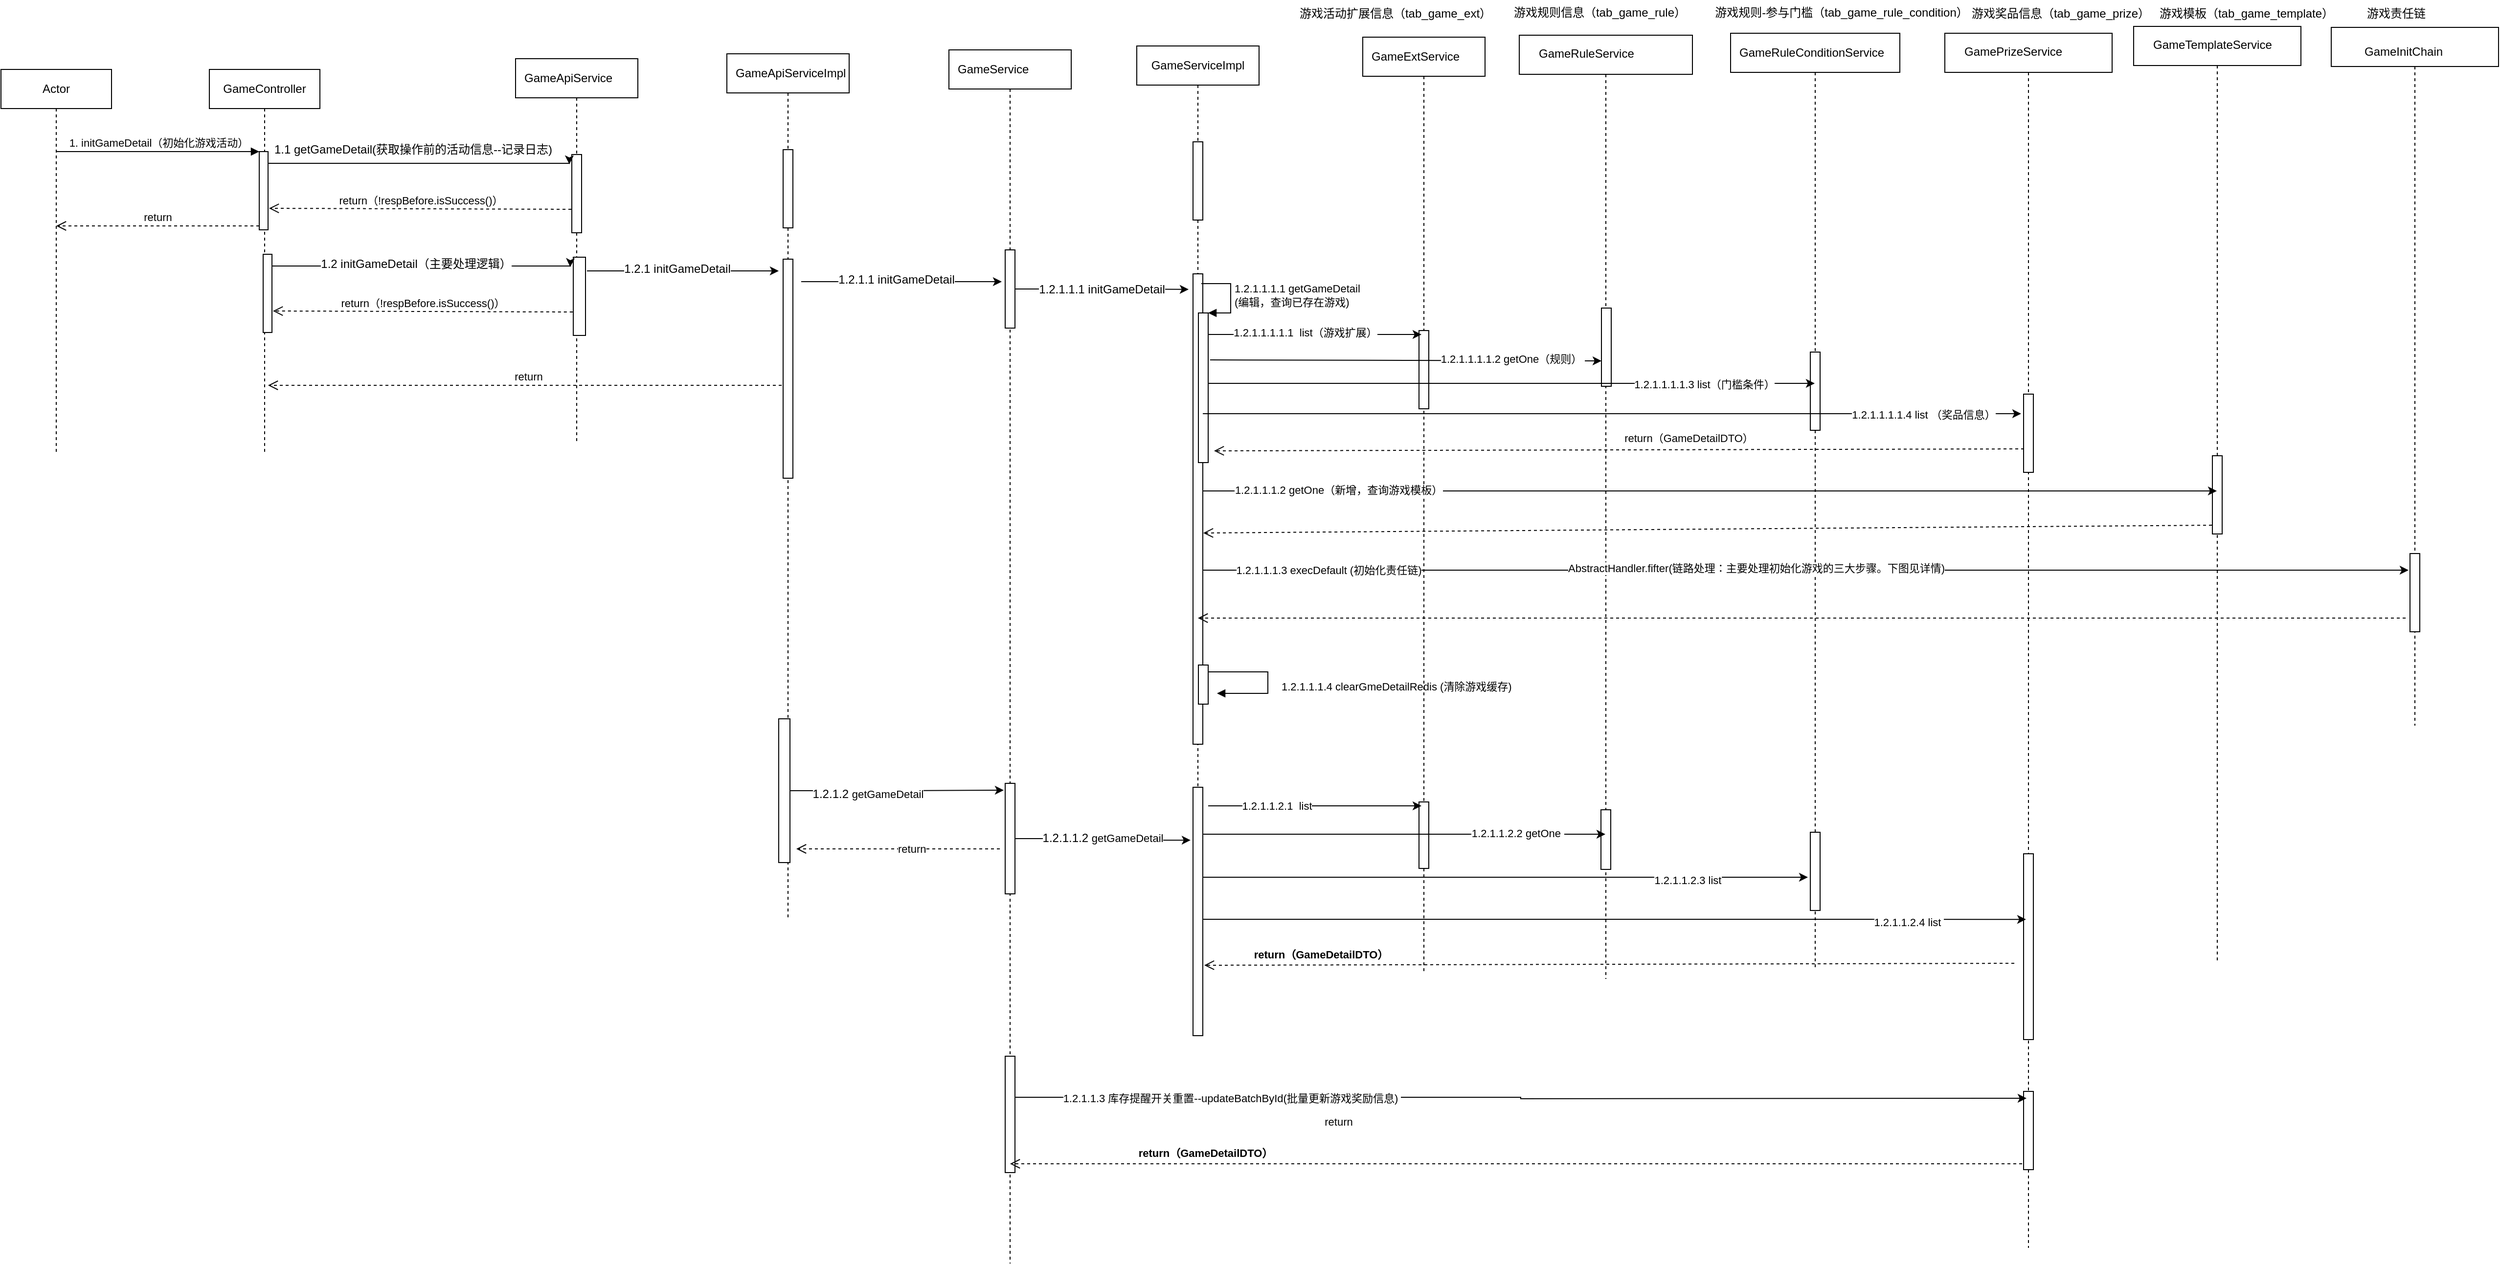 <mxfile version="20.0.4" type="github">
  <diagram id="1G8xQlf1kXc83v-TsdEQ" name="第 1 页">
    <mxGraphModel dx="2686" dy="1193" grid="0" gridSize="10" guides="1" tooltips="1" connect="1" arrows="1" fold="1" page="0" pageScale="1" pageWidth="827" pageHeight="1169" math="0" shadow="0">
      <root>
        <mxCell id="0" />
        <mxCell id="1" parent="0" />
        <mxCell id="di5l27wVPfo-70FuPS_U-1" value="Actor" style="shape=umlLifeline;perimeter=lifelinePerimeter;whiteSpace=wrap;html=1;container=1;collapsible=0;recursiveResize=0;outlineConnect=0;" vertex="1" parent="1">
          <mxGeometry x="-565" y="3" width="113" height="392" as="geometry" />
        </mxCell>
        <mxCell id="di5l27wVPfo-70FuPS_U-2" value="GameController" style="shape=umlLifeline;perimeter=lifelinePerimeter;whiteSpace=wrap;html=1;container=1;collapsible=0;recursiveResize=0;outlineConnect=0;" vertex="1" parent="1">
          <mxGeometry x="-352" y="3" width="113" height="392" as="geometry" />
        </mxCell>
        <mxCell id="di5l27wVPfo-70FuPS_U-3" value="" style="html=1;points=[];perimeter=orthogonalPerimeter;" vertex="1" parent="di5l27wVPfo-70FuPS_U-2">
          <mxGeometry x="51" y="84" width="9" height="80" as="geometry" />
        </mxCell>
        <mxCell id="di5l27wVPfo-70FuPS_U-172" value="return" style="html=1;verticalAlign=bottom;endArrow=open;dashed=1;endSize=8;rounded=0;" edge="1" parent="di5l27wVPfo-70FuPS_U-2" source="di5l27wVPfo-70FuPS_U-92">
          <mxGeometry relative="1" as="geometry">
            <mxPoint x="60" y="323" as="targetPoint" />
            <mxPoint x="268" y="323" as="sourcePoint" />
          </mxGeometry>
        </mxCell>
        <mxCell id="di5l27wVPfo-70FuPS_U-4" value="1. initGameDetail（初始化游戏活动）" style="html=1;verticalAlign=bottom;endArrow=block;entryX=0;entryY=0;rounded=0;" edge="1" target="di5l27wVPfo-70FuPS_U-3" parent="1" source="di5l27wVPfo-70FuPS_U-1">
          <mxGeometry relative="1" as="geometry">
            <mxPoint x="-548" y="82" as="sourcePoint" />
          </mxGeometry>
        </mxCell>
        <mxCell id="di5l27wVPfo-70FuPS_U-8" value="&lt;div style=&quot;text-align: start;&quot;&gt;&lt;font face=&quot;monospace&quot; color=&quot;#ba0000&quot;&gt;&lt;span style=&quot;font-size: 0px;&quot;&gt;GameApiService&lt;/span&gt;&lt;/font&gt;&lt;br&gt;&lt;/div&gt;" style="shape=umlLifeline;perimeter=lifelinePerimeter;whiteSpace=wrap;html=1;container=1;collapsible=0;recursiveResize=0;outlineConnect=0;" vertex="1" parent="1">
          <mxGeometry x="-39" y="-8" width="125" height="392" as="geometry" />
        </mxCell>
        <mxCell id="di5l27wVPfo-70FuPS_U-9" value="" style="html=1;points=[];perimeter=orthogonalPerimeter;" vertex="1" parent="di5l27wVPfo-70FuPS_U-8">
          <mxGeometry x="57.5" y="98" width="10" height="80" as="geometry" />
        </mxCell>
        <mxCell id="di5l27wVPfo-70FuPS_U-11" value="GameApiService" style="text;whiteSpace=wrap;html=1;" vertex="1" parent="di5l27wVPfo-70FuPS_U-8">
          <mxGeometry x="7" y="6" width="118" height="36" as="geometry" />
        </mxCell>
        <mxCell id="di5l27wVPfo-70FuPS_U-35" style="edgeStyle=orthogonalEdgeStyle;rounded=0;orthogonalLoop=1;jettySize=auto;html=1;" edge="1" parent="di5l27wVPfo-70FuPS_U-8">
          <mxGeometry relative="1" as="geometry">
            <Array as="points">
              <mxPoint x="73" y="217" />
            </Array>
            <mxPoint x="73" y="217" as="sourcePoint" />
            <mxPoint x="269" y="217" as="targetPoint" />
          </mxGeometry>
        </mxCell>
        <mxCell id="di5l27wVPfo-70FuPS_U-37" value="&lt;span style=&quot;font-size: 12px;&quot;&gt;1.2.1 initGameDetail&lt;/span&gt;" style="edgeLabel;html=1;align=center;verticalAlign=middle;resizable=0;points=[];" vertex="1" connectable="0" parent="di5l27wVPfo-70FuPS_U-35">
          <mxGeometry x="-0.059" y="2" relative="1" as="geometry">
            <mxPoint as="offset" />
          </mxGeometry>
        </mxCell>
        <mxCell id="di5l27wVPfo-70FuPS_U-12" style="edgeStyle=orthogonalEdgeStyle;rounded=0;orthogonalLoop=1;jettySize=auto;html=1;entryX=-0.25;entryY=0.125;entryDx=0;entryDy=0;entryPerimeter=0;" edge="1" parent="1" source="di5l27wVPfo-70FuPS_U-3" target="di5l27wVPfo-70FuPS_U-9">
          <mxGeometry relative="1" as="geometry">
            <Array as="points">
              <mxPoint x="-219" y="99" />
              <mxPoint x="-219" y="99" />
            </Array>
          </mxGeometry>
        </mxCell>
        <mxCell id="di5l27wVPfo-70FuPS_U-13" value="1.1 getGameDetail(获取操作前的活动信息--记录日志)" style="text;html=1;align=center;verticalAlign=middle;resizable=0;points=[];autosize=1;strokeColor=none;fillColor=none;" vertex="1" parent="1">
          <mxGeometry x="-295" y="72" width="302" height="26" as="geometry" />
        </mxCell>
        <mxCell id="di5l27wVPfo-70FuPS_U-15" value="return（!respBefore.isSuccess()）" style="html=1;verticalAlign=bottom;endArrow=open;dashed=1;endSize=8;exitX=-0.05;exitY=0.7;rounded=0;exitDx=0;exitDy=0;exitPerimeter=0;entryX=1.111;entryY=0.725;entryDx=0;entryDy=0;entryPerimeter=0;" edge="1" parent="1" source="di5l27wVPfo-70FuPS_U-9" target="di5l27wVPfo-70FuPS_U-3">
          <mxGeometry relative="1" as="geometry">
            <mxPoint x="-290" y="140" as="targetPoint" />
            <mxPoint x="-291" y="173" as="sourcePoint" />
          </mxGeometry>
        </mxCell>
        <mxCell id="di5l27wVPfo-70FuPS_U-16" value="" style="html=1;points=[];perimeter=orthogonalPerimeter;" vertex="1" parent="1">
          <mxGeometry x="-297" y="192" width="9" height="80" as="geometry" />
        </mxCell>
        <mxCell id="di5l27wVPfo-70FuPS_U-17" value="" style="html=1;points=[];perimeter=orthogonalPerimeter;" vertex="1" parent="1">
          <mxGeometry x="20" y="195" width="12.5" height="80" as="geometry" />
        </mxCell>
        <mxCell id="di5l27wVPfo-70FuPS_U-18" style="edgeStyle=orthogonalEdgeStyle;rounded=0;orthogonalLoop=1;jettySize=auto;html=1;entryX=-0.25;entryY=0.125;entryDx=0;entryDy=0;entryPerimeter=0;" edge="1" parent="1" source="di5l27wVPfo-70FuPS_U-16" target="di5l27wVPfo-70FuPS_U-17">
          <mxGeometry relative="1" as="geometry">
            <Array as="points">
              <mxPoint x="-215" y="204" />
              <mxPoint x="-215" y="204" />
            </Array>
          </mxGeometry>
        </mxCell>
        <mxCell id="di5l27wVPfo-70FuPS_U-38" value="&lt;span style=&quot;font-size: 12px;&quot;&gt;1.2 initGameDetail（主要处理逻辑）&lt;/span&gt;" style="edgeLabel;html=1;align=center;verticalAlign=middle;resizable=0;points=[];" vertex="1" connectable="0" parent="di5l27wVPfo-70FuPS_U-18">
          <mxGeometry x="0.461" y="1" relative="1" as="geometry">
            <mxPoint x="-77" y="-1" as="offset" />
          </mxGeometry>
        </mxCell>
        <mxCell id="di5l27wVPfo-70FuPS_U-20" value="return（!respBefore.isSuccess()）" style="html=1;verticalAlign=bottom;endArrow=open;dashed=1;endSize=8;exitX=-0.05;exitY=0.7;rounded=0;exitDx=0;exitDy=0;exitPerimeter=0;entryX=1.111;entryY=0.725;entryDx=0;entryDy=0;entryPerimeter=0;" edge="1" parent="1" source="di5l27wVPfo-70FuPS_U-17" target="di5l27wVPfo-70FuPS_U-16">
          <mxGeometry relative="1" as="geometry">
            <mxPoint x="-286" y="245" as="targetPoint" />
            <mxPoint x="-287" y="278" as="sourcePoint" />
          </mxGeometry>
        </mxCell>
        <mxCell id="di5l27wVPfo-70FuPS_U-21" value="&lt;div style=&quot;text-align: start;&quot;&gt;GameServiceImpl&lt;br&gt;&lt;/div&gt;" style="shape=umlLifeline;perimeter=lifelinePerimeter;whiteSpace=wrap;html=1;container=1;collapsible=0;recursiveResize=0;outlineConnect=0;" vertex="1" parent="1">
          <mxGeometry x="596" y="-21" width="125" height="1012" as="geometry" />
        </mxCell>
        <mxCell id="di5l27wVPfo-70FuPS_U-22" value="" style="html=1;points=[];perimeter=orthogonalPerimeter;" vertex="1" parent="di5l27wVPfo-70FuPS_U-21">
          <mxGeometry x="57.5" y="98" width="10" height="80" as="geometry" />
        </mxCell>
        <mxCell id="di5l27wVPfo-70FuPS_U-24" value="" style="html=1;points=[];perimeter=orthogonalPerimeter;" vertex="1" parent="di5l27wVPfo-70FuPS_U-21">
          <mxGeometry x="57.5" y="233" width="10" height="481" as="geometry" />
        </mxCell>
        <mxCell id="di5l27wVPfo-70FuPS_U-39" value="" style="html=1;points=[];perimeter=orthogonalPerimeter;" vertex="1" parent="di5l27wVPfo-70FuPS_U-21">
          <mxGeometry x="63" y="273" width="10" height="153" as="geometry" />
        </mxCell>
        <mxCell id="di5l27wVPfo-70FuPS_U-40" value="1.2.1.1.1.1 getGameDetail&lt;br&gt;(编辑，查询已存在游戏)&amp;nbsp;" style="edgeStyle=orthogonalEdgeStyle;html=1;align=left;spacingLeft=2;endArrow=block;rounded=0;entryX=1;entryY=0;" edge="1" target="di5l27wVPfo-70FuPS_U-39" parent="di5l27wVPfo-70FuPS_U-21">
          <mxGeometry relative="1" as="geometry">
            <mxPoint x="66" y="243" as="sourcePoint" />
            <Array as="points">
              <mxPoint x="96" y="243" />
            </Array>
          </mxGeometry>
        </mxCell>
        <mxCell id="di5l27wVPfo-70FuPS_U-67" value="return（GameDetailDTO）" style="html=1;verticalAlign=bottom;endArrow=open;dashed=1;endSize=8;rounded=0;exitX=0.05;exitY=0.7;exitDx=0;exitDy=0;exitPerimeter=0;" edge="1" parent="di5l27wVPfo-70FuPS_U-21" source="di5l27wVPfo-70FuPS_U-59">
          <mxGeometry x="-0.172" y="-3" relative="1" as="geometry">
            <mxPoint x="905" y="410" as="sourcePoint" />
            <mxPoint x="79" y="414" as="targetPoint" />
            <mxPoint as="offset" />
          </mxGeometry>
        </mxCell>
        <mxCell id="di5l27wVPfo-70FuPS_U-90" value="1.2.1.1.1.4 clearGmeDetailRedis (清除游戏缓存)" style="edgeStyle=orthogonalEdgeStyle;html=1;align=left;spacingLeft=2;endArrow=block;rounded=0;startArrow=none;" edge="1" parent="di5l27wVPfo-70FuPS_U-21" source="di5l27wVPfo-70FuPS_U-89">
          <mxGeometry x="0.126" y="10" relative="1" as="geometry">
            <mxPoint x="68" y="640" as="sourcePoint" />
            <Array as="points">
              <mxPoint x="134" y="640" />
              <mxPoint x="134" y="662" />
            </Array>
            <mxPoint x="82" y="662" as="targetPoint" />
            <mxPoint as="offset" />
          </mxGeometry>
        </mxCell>
        <mxCell id="di5l27wVPfo-70FuPS_U-89" value="" style="html=1;points=[];perimeter=orthogonalPerimeter;" vertex="1" parent="di5l27wVPfo-70FuPS_U-21">
          <mxGeometry x="63" y="633" width="10" height="40" as="geometry" />
        </mxCell>
        <mxCell id="di5l27wVPfo-70FuPS_U-121" value="" style="html=1;points=[];perimeter=orthogonalPerimeter;" vertex="1" parent="di5l27wVPfo-70FuPS_U-21">
          <mxGeometry x="57.5" y="758" width="10" height="254" as="geometry" />
        </mxCell>
        <mxCell id="di5l27wVPfo-70FuPS_U-26" value="&lt;div style=&quot;text-align: start;&quot;&gt;&lt;font face=&quot;monospace&quot; color=&quot;#ba0000&quot;&gt;&lt;span style=&quot;font-size: 0px;&quot;&gt;GameApiService&lt;/span&gt;&lt;/font&gt;&lt;br&gt;&lt;/div&gt;" style="shape=umlLifeline;perimeter=lifelinePerimeter;whiteSpace=wrap;html=1;container=1;collapsible=0;recursiveResize=0;outlineConnect=0;" vertex="1" parent="1">
          <mxGeometry x="987" y="-32" width="177" height="965" as="geometry" />
        </mxCell>
        <mxCell id="di5l27wVPfo-70FuPS_U-27" value="" style="html=1;points=[];perimeter=orthogonalPerimeter;" vertex="1" parent="di5l27wVPfo-70FuPS_U-26">
          <mxGeometry x="84" y="279" width="10" height="80" as="geometry" />
        </mxCell>
        <mxCell id="di5l27wVPfo-70FuPS_U-28" value="GameRuleService" style="text;whiteSpace=wrap;html=1;" vertex="1" parent="di5l27wVPfo-70FuPS_U-26">
          <mxGeometry x="18" y="5" width="118" height="36" as="geometry" />
        </mxCell>
        <mxCell id="di5l27wVPfo-70FuPS_U-145" value="" style="html=1;points=[];perimeter=orthogonalPerimeter;" vertex="1" parent="di5l27wVPfo-70FuPS_U-26">
          <mxGeometry x="83.5" y="792" width="10" height="61" as="geometry" />
        </mxCell>
        <mxCell id="di5l27wVPfo-70FuPS_U-155" value="return（GameDetailDTO）" style="html=1;verticalAlign=bottom;endArrow=open;dashed=1;endSize=8;rounded=0;exitX=0.05;exitY=0.7;exitDx=0;exitDy=0;exitPerimeter=0;fontStyle=1" edge="1" parent="di5l27wVPfo-70FuPS_U-26">
          <mxGeometry x="0.713" y="-2" relative="1" as="geometry">
            <mxPoint x="506" y="949" as="sourcePoint" />
            <mxPoint x="-322" y="951" as="targetPoint" />
            <mxPoint as="offset" />
          </mxGeometry>
        </mxCell>
        <mxCell id="di5l27wVPfo-70FuPS_U-30" value="&lt;div style=&quot;text-align: start;&quot;&gt;&lt;font face=&quot;monospace&quot; color=&quot;#ba0000&quot;&gt;&lt;span style=&quot;font-size: 0px;&quot;&gt;GameApiService&lt;/span&gt;&lt;/font&gt;&lt;br&gt;&lt;/div&gt;" style="shape=umlLifeline;perimeter=lifelinePerimeter;whiteSpace=wrap;html=1;container=1;collapsible=0;recursiveResize=0;outlineConnect=0;" vertex="1" parent="1">
          <mxGeometry x="1203" y="-34" width="173" height="958" as="geometry" />
        </mxCell>
        <mxCell id="di5l27wVPfo-70FuPS_U-32" value="GameRuleConditionService" style="text;whiteSpace=wrap;html=1;" vertex="1" parent="di5l27wVPfo-70FuPS_U-30">
          <mxGeometry x="7" y="6" width="118" height="36" as="geometry" />
        </mxCell>
        <mxCell id="di5l27wVPfo-70FuPS_U-33" value="" style="html=1;points=[];perimeter=orthogonalPerimeter;" vertex="1" parent="di5l27wVPfo-70FuPS_U-30">
          <mxGeometry x="81.5" y="326" width="10" height="80" as="geometry" />
        </mxCell>
        <mxCell id="di5l27wVPfo-70FuPS_U-148" value="" style="html=1;points=[];perimeter=orthogonalPerimeter;" vertex="1" parent="di5l27wVPfo-70FuPS_U-30">
          <mxGeometry x="81.5" y="817" width="10" height="80" as="geometry" />
        </mxCell>
        <mxCell id="di5l27wVPfo-70FuPS_U-43" value="&lt;div style=&quot;text-align: start;&quot;&gt;&lt;span style=&quot;color: rgba(0, 0, 0, 0); font-family: monospace; font-size: 0px;&quot;&gt;%3CmxGraphModel%3E%3Croot%3E%3CmxCell%20id%3D%220%22%2F%3E%3CmxCell%20id%3D%221%22%20parent%3D%220%22%2F%3E%3CmxCell%20id%3D%222%22%20value%3D%22%22%20style%3D%22html%3D1%3Bpoints%3D%5B%5D%3Bperimeter%3DorthogonalPerimeter%3B%22%20vertex%3D%221%22%20parent%3D%221%22%3E%3CmxGeometry%20x%3D%22884.5%22%20y%3D%22270%22%20width%3D%2210%22%20height%3D%2280%22%20as%3D%22geometry%22%2F%3E%3C%2FmxCell%3E%3C%2Froot%3E%3C%2FmxGraphModel%3E&lt;/span&gt;&lt;br&gt;&lt;/div&gt;&lt;span style=&quot;color: rgba(0, 0, 0, 0); font-family: monospace; font-size: 0px; text-align: start;&quot;&gt;%3CmxGraphModel%3E%3Croot%3E%3CmxCell%20id%3D%220%22%2F%3E%3CmxCell%20id%3D%221%22%20parent%3D%220%22%2F%3E%3CmxCell%20id%3D%222%22%20value%3D%22%22%20style%3D%22html%3D1%3Bpoints%3D%5B%5D%3Bperimeter%3DorthogonalPerimeter%3B%22%20vertex%3D%221%22%20parent%3D%221%22%3E%3CmxGeometry%20x%3D%22884.5%22%20y%3D%22270%22%20width%3D%2210%22%20height%3D%2280%22%20as%3D%22geometry%22%2F%3E%3C%2FmxCell%3E%3C%2Froot%3E%3C%2FmxGraphModel%3E&lt;/span&gt;" style="shape=umlLifeline;perimeter=lifelinePerimeter;whiteSpace=wrap;html=1;container=1;collapsible=0;recursiveResize=0;outlineConnect=0;" vertex="1" parent="1">
          <mxGeometry x="827" y="-30" width="125" height="957" as="geometry" />
        </mxCell>
        <mxCell id="di5l27wVPfo-70FuPS_U-45" value="GameExtService" style="text;whiteSpace=wrap;html=1;" vertex="1" parent="di5l27wVPfo-70FuPS_U-43">
          <mxGeometry x="7" y="6" width="118" height="36" as="geometry" />
        </mxCell>
        <mxCell id="di5l27wVPfo-70FuPS_U-29" value="" style="html=1;points=[];perimeter=orthogonalPerimeter;" vertex="1" parent="di5l27wVPfo-70FuPS_U-43">
          <mxGeometry x="57.5" y="300" width="10" height="80" as="geometry" />
        </mxCell>
        <mxCell id="di5l27wVPfo-70FuPS_U-142" value="" style="html=1;points=[];perimeter=orthogonalPerimeter;" vertex="1" parent="di5l27wVPfo-70FuPS_U-43">
          <mxGeometry x="57.5" y="782" width="10" height="68" as="geometry" />
        </mxCell>
        <mxCell id="di5l27wVPfo-70FuPS_U-143" style="edgeStyle=orthogonalEdgeStyle;rounded=0;orthogonalLoop=1;jettySize=auto;html=1;entryX=0.25;entryY=0.463;entryDx=0;entryDy=0;entryPerimeter=0;" edge="1" parent="di5l27wVPfo-70FuPS_U-43">
          <mxGeometry relative="1" as="geometry">
            <mxPoint x="-158" y="786" as="sourcePoint" />
            <mxPoint x="60" y="786.04" as="targetPoint" />
            <Array as="points">
              <mxPoint x="-105" y="786" />
              <mxPoint x="-105" y="786" />
            </Array>
          </mxGeometry>
        </mxCell>
        <mxCell id="di5l27wVPfo-70FuPS_U-144" value="1.2.1.1.2.1&amp;nbsp; list" style="edgeLabel;html=1;align=center;verticalAlign=middle;resizable=0;points=[];" vertex="1" connectable="0" parent="di5l27wVPfo-70FuPS_U-143">
          <mxGeometry x="-0.357" relative="1" as="geometry">
            <mxPoint as="offset" />
          </mxGeometry>
        </mxCell>
        <mxCell id="di5l27wVPfo-70FuPS_U-47" style="edgeStyle=orthogonalEdgeStyle;rounded=0;orthogonalLoop=1;jettySize=auto;html=1;entryX=0.25;entryY=0.463;entryDx=0;entryDy=0;entryPerimeter=0;" edge="1" parent="1" source="di5l27wVPfo-70FuPS_U-39">
          <mxGeometry relative="1" as="geometry">
            <mxPoint x="887" y="274.04" as="targetPoint" />
            <Array as="points">
              <mxPoint x="722" y="274" />
              <mxPoint x="722" y="274" />
            </Array>
          </mxGeometry>
        </mxCell>
        <mxCell id="di5l27wVPfo-70FuPS_U-49" value="1.2.1.1.1.1.1&amp;nbsp; list（游戏扩展）" style="edgeLabel;html=1;align=center;verticalAlign=middle;resizable=0;points=[];" vertex="1" connectable="0" parent="di5l27wVPfo-70FuPS_U-47">
          <mxGeometry x="-0.357" relative="1" as="geometry">
            <mxPoint x="29" y="-2" as="offset" />
          </mxGeometry>
        </mxCell>
        <mxCell id="di5l27wVPfo-70FuPS_U-50" value="游戏活动扩展信息（tab_game_ext）" style="text;html=1;align=center;verticalAlign=middle;resizable=0;points=[];autosize=1;strokeColor=none;fillColor=none;" vertex="1" parent="1">
          <mxGeometry x="753" y="-67" width="214" height="26" as="geometry" />
        </mxCell>
        <mxCell id="di5l27wVPfo-70FuPS_U-52" style="edgeStyle=orthogonalEdgeStyle;rounded=0;orthogonalLoop=1;jettySize=auto;html=1;entryX=0;entryY=0.675;entryDx=0;entryDy=0;entryPerimeter=0;" edge="1" parent="1" target="di5l27wVPfo-70FuPS_U-27">
          <mxGeometry relative="1" as="geometry">
            <mxPoint x="671" y="300" as="sourcePoint" />
            <mxPoint x="1008" y="294" as="targetPoint" />
            <Array as="points" />
          </mxGeometry>
        </mxCell>
        <mxCell id="di5l27wVPfo-70FuPS_U-53" value="1.2.1.1.1.1.2 getOne（规则）&amp;nbsp;" style="edgeLabel;html=1;align=center;verticalAlign=middle;resizable=0;points=[];" vertex="1" connectable="0" parent="di5l27wVPfo-70FuPS_U-52">
          <mxGeometry x="0.395" y="-1" relative="1" as="geometry">
            <mxPoint x="30" y="-3" as="offset" />
          </mxGeometry>
        </mxCell>
        <mxCell id="di5l27wVPfo-70FuPS_U-51" value="游戏规则信息（tab_game_rule）" style="text;html=1;align=center;verticalAlign=middle;resizable=0;points=[];autosize=1;strokeColor=none;fillColor=none;" vertex="1" parent="1">
          <mxGeometry x="972" y="-68" width="194" height="26" as="geometry" />
        </mxCell>
        <mxCell id="di5l27wVPfo-70FuPS_U-55" style="edgeStyle=orthogonalEdgeStyle;rounded=0;orthogonalLoop=1;jettySize=auto;html=1;" edge="1" parent="1" source="di5l27wVPfo-70FuPS_U-39" target="di5l27wVPfo-70FuPS_U-30">
          <mxGeometry relative="1" as="geometry">
            <mxPoint x="1266" y="330" as="targetPoint" />
            <Array as="points">
              <mxPoint x="871" y="324" />
              <mxPoint x="871" y="324" />
            </Array>
          </mxGeometry>
        </mxCell>
        <mxCell id="di5l27wVPfo-70FuPS_U-56" value="1.2.1.1.1.1.3 list（门槛条件）" style="edgeLabel;html=1;align=center;verticalAlign=middle;resizable=0;points=[];" vertex="1" connectable="0" parent="di5l27wVPfo-70FuPS_U-55">
          <mxGeometry x="0.636" y="-1" relative="1" as="geometry">
            <mxPoint as="offset" />
          </mxGeometry>
        </mxCell>
        <mxCell id="di5l27wVPfo-70FuPS_U-57" value="游戏规则-参与门槛（tab_game_rule_condition）" style="text;html=1;align=center;verticalAlign=middle;resizable=0;points=[];autosize=1;strokeColor=none;fillColor=none;" vertex="1" parent="1">
          <mxGeometry x="1177" y="-68" width="277" height="26" as="geometry" />
        </mxCell>
        <mxCell id="di5l27wVPfo-70FuPS_U-58" value="&lt;div style=&quot;text-align: start;&quot;&gt;&lt;font face=&quot;monospace&quot; color=&quot;#ba0000&quot;&gt;&lt;span style=&quot;font-size: 0px;&quot;&gt;GameApiService&lt;/span&gt;&lt;/font&gt;&lt;br&gt;&lt;/div&gt;" style="shape=umlLifeline;perimeter=lifelinePerimeter;whiteSpace=wrap;html=1;container=1;collapsible=0;recursiveResize=0;outlineConnect=0;" vertex="1" parent="1">
          <mxGeometry x="1422" y="-34" width="171" height="1242" as="geometry" />
        </mxCell>
        <mxCell id="di5l27wVPfo-70FuPS_U-59" value="" style="html=1;points=[];perimeter=orthogonalPerimeter;" vertex="1" parent="di5l27wVPfo-70FuPS_U-58">
          <mxGeometry x="80.5" y="369" width="10" height="80" as="geometry" />
        </mxCell>
        <mxCell id="di5l27wVPfo-70FuPS_U-60" value="GamePrizeService" style="text;whiteSpace=wrap;html=1;" vertex="1" parent="di5l27wVPfo-70FuPS_U-58">
          <mxGeometry x="18" y="5" width="118" height="36" as="geometry" />
        </mxCell>
        <mxCell id="di5l27wVPfo-70FuPS_U-151" value="" style="html=1;points=[];perimeter=orthogonalPerimeter;" vertex="1" parent="di5l27wVPfo-70FuPS_U-58">
          <mxGeometry x="80.5" y="839" width="10" height="190" as="geometry" />
        </mxCell>
        <mxCell id="di5l27wVPfo-70FuPS_U-159" value="" style="html=1;points=[];perimeter=orthogonalPerimeter;" vertex="1" parent="di5l27wVPfo-70FuPS_U-58">
          <mxGeometry x="80.5" y="1082" width="10" height="80" as="geometry" />
        </mxCell>
        <mxCell id="di5l27wVPfo-70FuPS_U-166" style="edgeStyle=orthogonalEdgeStyle;rounded=0;orthogonalLoop=1;jettySize=auto;html=1;entryX=0.25;entryY=0.063;entryDx=0;entryDy=0;entryPerimeter=0;exitX=0.95;exitY=0.353;exitDx=0;exitDy=0;exitPerimeter=0;" edge="1" parent="di5l27wVPfo-70FuPS_U-58" source="di5l27wVPfo-70FuPS_U-165">
          <mxGeometry relative="1" as="geometry">
            <mxPoint x="-1557" y="1089" as="sourcePoint" />
            <mxPoint x="83.5" y="1089" as="targetPoint" />
          </mxGeometry>
        </mxCell>
        <mxCell id="di5l27wVPfo-70FuPS_U-169" value="1.2.1.1.3 库存提醒开关重置--updateBatchById(批量更新游戏奖励信息)&amp;nbsp;" style="edgeLabel;html=1;align=center;verticalAlign=middle;resizable=0;points=[];" vertex="1" connectable="0" parent="di5l27wVPfo-70FuPS_U-166">
          <mxGeometry x="-0.825" y="4" relative="1" as="geometry">
            <mxPoint x="131" y="5" as="offset" />
          </mxGeometry>
        </mxCell>
        <mxCell id="di5l27wVPfo-70FuPS_U-63" style="edgeStyle=orthogonalEdgeStyle;rounded=0;orthogonalLoop=1;jettySize=auto;html=1;entryX=-0.25;entryY=0.25;entryDx=0;entryDy=0;entryPerimeter=0;" edge="1" parent="1" source="di5l27wVPfo-70FuPS_U-24" target="di5l27wVPfo-70FuPS_U-59">
          <mxGeometry relative="1" as="geometry">
            <mxPoint x="1485" y="348" as="targetPoint" />
            <Array as="points">
              <mxPoint x="868" y="355" />
              <mxPoint x="868" y="355" />
            </Array>
          </mxGeometry>
        </mxCell>
        <mxCell id="di5l27wVPfo-70FuPS_U-64" value="1.2.1.1.1.1.4 list （奖品信息）" style="edgeLabel;html=1;align=center;verticalAlign=middle;resizable=0;points=[];" vertex="1" connectable="0" parent="di5l27wVPfo-70FuPS_U-63">
          <mxGeometry x="0.76" y="-1" relative="1" as="geometry">
            <mxPoint as="offset" />
          </mxGeometry>
        </mxCell>
        <mxCell id="di5l27wVPfo-70FuPS_U-65" value="游戏奖品信息（tab_game_prize）" style="text;html=1;align=center;verticalAlign=middle;resizable=0;points=[];autosize=1;strokeColor=none;fillColor=none;" vertex="1" parent="1">
          <mxGeometry x="1440" y="-67" width="200" height="26" as="geometry" />
        </mxCell>
        <mxCell id="di5l27wVPfo-70FuPS_U-70" value="&lt;div style=&quot;text-align: start;&quot;&gt;&lt;font face=&quot;monospace&quot; color=&quot;#ba0000&quot;&gt;&lt;span style=&quot;font-size: 0px;&quot;&gt;GameApiService&lt;/span&gt;&lt;/font&gt;&lt;br&gt;&lt;/div&gt;" style="shape=umlLifeline;perimeter=lifelinePerimeter;whiteSpace=wrap;html=1;container=1;collapsible=0;recursiveResize=0;outlineConnect=0;" vertex="1" parent="1">
          <mxGeometry x="1615" y="-41" width="171" height="956" as="geometry" />
        </mxCell>
        <mxCell id="di5l27wVPfo-70FuPS_U-71" value="" style="html=1;points=[];perimeter=orthogonalPerimeter;" vertex="1" parent="di5l27wVPfo-70FuPS_U-70">
          <mxGeometry x="80.5" y="439" width="10" height="80" as="geometry" />
        </mxCell>
        <mxCell id="di5l27wVPfo-70FuPS_U-72" value="GameTemplateService" style="text;whiteSpace=wrap;html=1;" vertex="1" parent="di5l27wVPfo-70FuPS_U-70">
          <mxGeometry x="18" y="5" width="118" height="36" as="geometry" />
        </mxCell>
        <mxCell id="di5l27wVPfo-70FuPS_U-74" style="edgeStyle=orthogonalEdgeStyle;rounded=0;orthogonalLoop=1;jettySize=auto;html=1;" edge="1" parent="1" source="di5l27wVPfo-70FuPS_U-24" target="di5l27wVPfo-70FuPS_U-70">
          <mxGeometry relative="1" as="geometry">
            <mxPoint x="1609" y="412" as="targetPoint" />
            <Array as="points">
              <mxPoint x="1098" y="434" />
              <mxPoint x="1098" y="434" />
            </Array>
          </mxGeometry>
        </mxCell>
        <mxCell id="di5l27wVPfo-70FuPS_U-75" value="&lt;span style=&quot;text-align: left;&quot;&gt;1.2.1.1.1.2&lt;/span&gt;&amp;nbsp;getOne（新增，查询游戏模板）" style="edgeLabel;html=1;align=center;verticalAlign=middle;resizable=0;points=[];" vertex="1" connectable="0" parent="di5l27wVPfo-70FuPS_U-74">
          <mxGeometry x="-0.875" y="-2" relative="1" as="geometry">
            <mxPoint x="73" y="-3" as="offset" />
          </mxGeometry>
        </mxCell>
        <mxCell id="di5l27wVPfo-70FuPS_U-76" value="游戏模板（tab_game_template）" style="text;html=1;align=center;verticalAlign=middle;resizable=0;points=[];autosize=1;strokeColor=none;fillColor=none;" vertex="1" parent="1">
          <mxGeometry x="1632" y="-67" width="196" height="26" as="geometry" />
        </mxCell>
        <mxCell id="di5l27wVPfo-70FuPS_U-77" value="&lt;div style=&quot;text-align: start;&quot;&gt;&lt;font face=&quot;monospace&quot; color=&quot;#ba0000&quot;&gt;&lt;span style=&quot;font-size: 0px;&quot;&gt;GameApiService&lt;/span&gt;&lt;/font&gt;&lt;br&gt;&lt;/div&gt;" style="shape=umlLifeline;perimeter=lifelinePerimeter;whiteSpace=wrap;html=1;container=1;collapsible=0;recursiveResize=0;outlineConnect=0;" vertex="1" parent="1">
          <mxGeometry x="1817" y="-40" width="171" height="714" as="geometry" />
        </mxCell>
        <mxCell id="di5l27wVPfo-70FuPS_U-78" value="" style="html=1;points=[];perimeter=orthogonalPerimeter;" vertex="1" parent="di5l27wVPfo-70FuPS_U-77">
          <mxGeometry x="80.5" y="538" width="10" height="80" as="geometry" />
        </mxCell>
        <mxCell id="di5l27wVPfo-70FuPS_U-79" value="&lt;font face=&quot;monospace&quot; color=&quot;#ba0000&quot;&gt;&lt;span style=&quot;font-size: 0px;&quot;&gt;GameInitChain&lt;/span&gt;&lt;/font&gt;" style="text;whiteSpace=wrap;html=1;" vertex="1" parent="di5l27wVPfo-70FuPS_U-77">
          <mxGeometry x="18" y="5" width="118" height="36" as="geometry" />
        </mxCell>
        <mxCell id="di5l27wVPfo-70FuPS_U-83" value="GameInitChain" style="text;whiteSpace=wrap;html=1;" vertex="1" parent="di5l27wVPfo-70FuPS_U-77">
          <mxGeometry x="31.5" y="11" width="108" height="36" as="geometry" />
        </mxCell>
        <mxCell id="di5l27wVPfo-70FuPS_U-87" value="" style="html=1;verticalAlign=bottom;endArrow=open;dashed=1;endSize=8;rounded=0;" edge="1" parent="di5l27wVPfo-70FuPS_U-77" target="di5l27wVPfo-70FuPS_U-21">
          <mxGeometry relative="1" as="geometry">
            <mxPoint x="76" y="604" as="sourcePoint" />
            <mxPoint x="-940" y="622" as="targetPoint" />
          </mxGeometry>
        </mxCell>
        <mxCell id="di5l27wVPfo-70FuPS_U-84" value="游戏责任链" style="text;html=1;align=center;verticalAlign=middle;resizable=0;points=[];autosize=1;strokeColor=none;fillColor=none;" vertex="1" parent="1">
          <mxGeometry x="1844" y="-67" width="78" height="26" as="geometry" />
        </mxCell>
        <mxCell id="di5l27wVPfo-70FuPS_U-85" style="edgeStyle=orthogonalEdgeStyle;rounded=0;orthogonalLoop=1;jettySize=auto;html=1;entryX=-0.15;entryY=0.213;entryDx=0;entryDy=0;entryPerimeter=0;" edge="1" parent="1" source="di5l27wVPfo-70FuPS_U-24" target="di5l27wVPfo-70FuPS_U-78">
          <mxGeometry relative="1" as="geometry">
            <Array as="points">
              <mxPoint x="1104" y="515" />
              <mxPoint x="1104" y="515" />
            </Array>
          </mxGeometry>
        </mxCell>
        <mxCell id="di5l27wVPfo-70FuPS_U-86" value="&lt;span style=&quot;text-align: left;&quot;&gt;1.2.1.1.1.3&amp;nbsp;&lt;/span&gt;execDefault (初始化责任链)" style="edgeLabel;html=1;align=center;verticalAlign=middle;resizable=0;points=[];" vertex="1" connectable="0" parent="di5l27wVPfo-70FuPS_U-85">
          <mxGeometry x="-0.946" y="-1" relative="1" as="geometry">
            <mxPoint x="95" y="-1" as="offset" />
          </mxGeometry>
        </mxCell>
        <mxCell id="di5l27wVPfo-70FuPS_U-88" value="&lt;span style=&quot;font-size: 11px;&quot;&gt;AbstractHandler.fifter(链路处理：主要处理初始化游戏的三大步骤。下图见详情)&lt;/span&gt;" style="edgeLabel;html=1;align=center;verticalAlign=middle;resizable=0;points=[];" vertex="1" connectable="0" parent="di5l27wVPfo-70FuPS_U-85">
          <mxGeometry x="-0.326" y="-2" relative="1" as="geometry">
            <mxPoint x="150" y="-4" as="offset" />
          </mxGeometry>
        </mxCell>
        <mxCell id="di5l27wVPfo-70FuPS_U-92" value="&lt;div style=&quot;text-align: start;&quot;&gt;&lt;font face=&quot;monospace&quot; color=&quot;#ba0000&quot;&gt;&lt;span style=&quot;font-size: 0px;&quot;&gt;GameApiService&lt;/span&gt;&lt;/font&gt;&lt;br&gt;&lt;/div&gt;" style="shape=umlLifeline;perimeter=lifelinePerimeter;whiteSpace=wrap;html=1;container=1;collapsible=0;recursiveResize=0;outlineConnect=0;" vertex="1" parent="1">
          <mxGeometry x="177" y="-13" width="125" height="886" as="geometry" />
        </mxCell>
        <mxCell id="di5l27wVPfo-70FuPS_U-93" value="" style="html=1;points=[];perimeter=orthogonalPerimeter;" vertex="1" parent="di5l27wVPfo-70FuPS_U-92">
          <mxGeometry x="57.5" y="98" width="10" height="80" as="geometry" />
        </mxCell>
        <mxCell id="di5l27wVPfo-70FuPS_U-94" value="GameApiServiceImpl" style="text;whiteSpace=wrap;html=1;" vertex="1" parent="di5l27wVPfo-70FuPS_U-92">
          <mxGeometry x="7" y="6" width="118" height="36" as="geometry" />
        </mxCell>
        <mxCell id="di5l27wVPfo-70FuPS_U-95" value="" style="html=1;points=[];perimeter=orthogonalPerimeter;" vertex="1" parent="di5l27wVPfo-70FuPS_U-92">
          <mxGeometry x="57.5" y="210" width="10" height="224" as="geometry" />
        </mxCell>
        <mxCell id="di5l27wVPfo-70FuPS_U-126" value="&lt;span style=&quot;color: rgba(0, 0, 0, 0); font-family: monospace; font-size: 0px; text-align: start;&quot;&gt;%3CmxGraphModel%3E%3Croot%3E%3CmxCell%20id%3D%220%22%2F%3E%3CmxCell%20id%3D%221%22%20parent%3D%220%22%2F%3E%3CmxCell%20id%3D%222%22%20value%3D%22%22%20style%3D%22html%3D1%3Bpoints%3D%5B%5D%3Bperimeter%3DorthogonalPerimeter%3B%22%20vertex%3D%221%22%20parent%3D%221%22%3E%3CmxGeometry%20x%3D%22234.5%22%20y%3D%22191.5%22%20width%3D%2210%22%20height%3D%2280%22%20as%3D%22geometry%22%2F%3E%3C%2FmxCell%3E%3C%2Froot%3E%3C%2FmxGraphModel%3E&lt;/span&gt;" style="html=1;points=[];perimeter=orthogonalPerimeter;" vertex="1" parent="di5l27wVPfo-70FuPS_U-92">
          <mxGeometry x="53" y="680" width="11.5" height="147" as="geometry" />
        </mxCell>
        <mxCell id="di5l27wVPfo-70FuPS_U-104" value="&lt;div style=&quot;text-align: start;&quot;&gt;&lt;font face=&quot;monospace&quot; color=&quot;#ba0000&quot;&gt;&lt;span style=&quot;font-size: 0px;&quot;&gt;GameApiService&lt;/span&gt;&lt;/font&gt;&lt;br&gt;&lt;/div&gt;" style="shape=umlLifeline;perimeter=lifelinePerimeter;whiteSpace=wrap;html=1;container=1;collapsible=0;recursiveResize=0;outlineConnect=0;" vertex="1" parent="1">
          <mxGeometry x="404" y="-17" width="125" height="1241" as="geometry" />
        </mxCell>
        <mxCell id="di5l27wVPfo-70FuPS_U-106" value="GameService" style="text;whiteSpace=wrap;html=1;" vertex="1" parent="di5l27wVPfo-70FuPS_U-104">
          <mxGeometry x="7" y="6" width="118" height="36" as="geometry" />
        </mxCell>
        <mxCell id="di5l27wVPfo-70FuPS_U-107" value="" style="html=1;points=[];perimeter=orthogonalPerimeter;" vertex="1" parent="di5l27wVPfo-70FuPS_U-104">
          <mxGeometry x="57.5" y="204.5" width="10" height="80" as="geometry" />
        </mxCell>
        <mxCell id="di5l27wVPfo-70FuPS_U-113" style="edgeStyle=orthogonalEdgeStyle;rounded=0;orthogonalLoop=1;jettySize=auto;html=1;" edge="1" parent="di5l27wVPfo-70FuPS_U-104">
          <mxGeometry relative="1" as="geometry">
            <Array as="points">
              <mxPoint x="-142" y="237" />
            </Array>
            <mxPoint x="-151" y="237" as="sourcePoint" />
            <mxPoint x="54" y="237" as="targetPoint" />
          </mxGeometry>
        </mxCell>
        <mxCell id="di5l27wVPfo-70FuPS_U-114" value="&lt;span style=&quot;font-size: 12px;&quot;&gt;1.2.1.1 initGameDetail&lt;/span&gt;" style="edgeLabel;html=1;align=center;verticalAlign=middle;resizable=0;points=[];" vertex="1" connectable="0" parent="di5l27wVPfo-70FuPS_U-113">
          <mxGeometry x="-0.059" y="2" relative="1" as="geometry">
            <mxPoint as="offset" />
          </mxGeometry>
        </mxCell>
        <mxCell id="di5l27wVPfo-70FuPS_U-122" value="" style="html=1;points=[];perimeter=orthogonalPerimeter;" vertex="1" parent="di5l27wVPfo-70FuPS_U-104">
          <mxGeometry x="57.5" y="750" width="10" height="113" as="geometry" />
        </mxCell>
        <mxCell id="di5l27wVPfo-70FuPS_U-165" value="" style="html=1;points=[];perimeter=orthogonalPerimeter;" vertex="1" parent="di5l27wVPfo-70FuPS_U-104">
          <mxGeometry x="57.5" y="1029" width="10" height="119" as="geometry" />
        </mxCell>
        <mxCell id="di5l27wVPfo-70FuPS_U-119" style="edgeStyle=orthogonalEdgeStyle;rounded=0;orthogonalLoop=1;jettySize=auto;html=1;entryX=-0.45;entryY=0.033;entryDx=0;entryDy=0;entryPerimeter=0;" edge="1" parent="1" source="di5l27wVPfo-70FuPS_U-107" target="di5l27wVPfo-70FuPS_U-24">
          <mxGeometry relative="1" as="geometry" />
        </mxCell>
        <mxCell id="di5l27wVPfo-70FuPS_U-120" value="&lt;span style=&quot;font-size: 12px;&quot;&gt;1.2.1.1.1 initGameDetail&lt;/span&gt;" style="edgeLabel;html=1;align=center;verticalAlign=middle;resizable=0;points=[];" vertex="1" connectable="0" parent="di5l27wVPfo-70FuPS_U-119">
          <mxGeometry x="-0.185" y="2" relative="1" as="geometry">
            <mxPoint x="16" y="2" as="offset" />
          </mxGeometry>
        </mxCell>
        <mxCell id="di5l27wVPfo-70FuPS_U-124" style="edgeStyle=orthogonalEdgeStyle;rounded=0;orthogonalLoop=1;jettySize=auto;html=1;entryX=-0.25;entryY=0.213;entryDx=0;entryDy=0;entryPerimeter=0;" edge="1" parent="1" source="di5l27wVPfo-70FuPS_U-122" target="di5l27wVPfo-70FuPS_U-121">
          <mxGeometry relative="1" as="geometry">
            <Array as="points" />
          </mxGeometry>
        </mxCell>
        <mxCell id="di5l27wVPfo-70FuPS_U-125" value="&lt;span style=&quot;font-size: 12px;&quot;&gt;1.2.1.1.2&amp;nbsp;&lt;/span&gt;getGameDetail" style="edgeLabel;html=1;align=center;verticalAlign=middle;resizable=0;points=[];" vertex="1" connectable="0" parent="di5l27wVPfo-70FuPS_U-124">
          <mxGeometry x="-0.377" relative="1" as="geometry">
            <mxPoint x="33" y="-1" as="offset" />
          </mxGeometry>
        </mxCell>
        <mxCell id="di5l27wVPfo-70FuPS_U-128" style="edgeStyle=orthogonalEdgeStyle;rounded=0;orthogonalLoop=1;jettySize=auto;html=1;entryX=-0.15;entryY=0.062;entryDx=0;entryDy=0;entryPerimeter=0;" edge="1" parent="1" source="di5l27wVPfo-70FuPS_U-126" target="di5l27wVPfo-70FuPS_U-122">
          <mxGeometry relative="1" as="geometry" />
        </mxCell>
        <mxCell id="di5l27wVPfo-70FuPS_U-130" value="&lt;span style=&quot;font-size: 12px;&quot;&gt;1.2.1.2&amp;nbsp;&lt;/span&gt;getGameDetail" style="edgeLabel;html=1;align=center;verticalAlign=middle;resizable=0;points=[];" vertex="1" connectable="0" parent="di5l27wVPfo-70FuPS_U-128">
          <mxGeometry x="-0.272" y="-3" relative="1" as="geometry">
            <mxPoint as="offset" />
          </mxGeometry>
        </mxCell>
        <mxCell id="di5l27wVPfo-70FuPS_U-146" style="edgeStyle=orthogonalEdgeStyle;rounded=0;orthogonalLoop=1;jettySize=auto;html=1;" edge="1" parent="1" source="di5l27wVPfo-70FuPS_U-121" target="di5l27wVPfo-70FuPS_U-26">
          <mxGeometry relative="1" as="geometry">
            <Array as="points">
              <mxPoint x="744" y="785" />
              <mxPoint x="744" y="785" />
            </Array>
          </mxGeometry>
        </mxCell>
        <mxCell id="di5l27wVPfo-70FuPS_U-147" value="1.2.1.1.2.2 getOne&amp;nbsp;" style="edgeLabel;html=1;align=center;verticalAlign=middle;resizable=0;points=[];" vertex="1" connectable="0" parent="di5l27wVPfo-70FuPS_U-146">
          <mxGeometry x="0.405" y="-2" relative="1" as="geometry">
            <mxPoint x="32" y="-3" as="offset" />
          </mxGeometry>
        </mxCell>
        <mxCell id="di5l27wVPfo-70FuPS_U-149" style="edgeStyle=orthogonalEdgeStyle;rounded=0;orthogonalLoop=1;jettySize=auto;html=1;entryX=-0.25;entryY=0.575;entryDx=0;entryDy=0;entryPerimeter=0;" edge="1" parent="1" source="di5l27wVPfo-70FuPS_U-121" target="di5l27wVPfo-70FuPS_U-148">
          <mxGeometry relative="1" as="geometry">
            <Array as="points">
              <mxPoint x="820" y="829" />
              <mxPoint x="820" y="829" />
            </Array>
          </mxGeometry>
        </mxCell>
        <mxCell id="di5l27wVPfo-70FuPS_U-150" value="1.2.1.1.2.3 list" style="edgeLabel;html=1;align=center;verticalAlign=middle;resizable=0;points=[];" vertex="1" connectable="0" parent="di5l27wVPfo-70FuPS_U-149">
          <mxGeometry x="0.599" y="-3" relative="1" as="geometry">
            <mxPoint x="1" as="offset" />
          </mxGeometry>
        </mxCell>
        <mxCell id="di5l27wVPfo-70FuPS_U-152" style="edgeStyle=orthogonalEdgeStyle;rounded=0;orthogonalLoop=1;jettySize=auto;html=1;entryX=0.25;entryY=0.353;entryDx=0;entryDy=0;entryPerimeter=0;" edge="1" parent="1" source="di5l27wVPfo-70FuPS_U-121" target="di5l27wVPfo-70FuPS_U-151">
          <mxGeometry relative="1" as="geometry">
            <mxPoint x="1420" y="831" as="targetPoint" />
            <Array as="points">
              <mxPoint x="877" y="872" />
              <mxPoint x="877" y="872" />
            </Array>
          </mxGeometry>
        </mxCell>
        <mxCell id="di5l27wVPfo-70FuPS_U-153" value="1.2.1.1.2.4 list&amp;nbsp;" style="edgeLabel;html=1;align=center;verticalAlign=middle;resizable=0;points=[];" vertex="1" connectable="0" parent="di5l27wVPfo-70FuPS_U-152">
          <mxGeometry x="0.712" y="-3" relative="1" as="geometry">
            <mxPoint x="1" as="offset" />
          </mxGeometry>
        </mxCell>
        <mxCell id="di5l27wVPfo-70FuPS_U-157" value="" style="html=1;verticalAlign=bottom;endArrow=open;dashed=1;endSize=8;rounded=0;exitX=-0.05;exitY=0.888;exitDx=0;exitDy=0;exitPerimeter=0;" edge="1" parent="1" source="di5l27wVPfo-70FuPS_U-71">
          <mxGeometry x="-0.172" y="-3" relative="1" as="geometry">
            <mxPoint x="1513" y="401" as="sourcePoint" />
            <mxPoint x="664" y="477" as="targetPoint" />
            <mxPoint as="offset" />
          </mxGeometry>
        </mxCell>
        <mxCell id="di5l27wVPfo-70FuPS_U-170" value="return（GameDetailDTO）" style="html=1;verticalAlign=bottom;endArrow=open;dashed=1;endSize=8;rounded=0;exitX=-0.15;exitY=0.925;exitDx=0;exitDy=0;exitPerimeter=0;fontStyle=1" edge="1" parent="1" source="di5l27wVPfo-70FuPS_U-159" target="di5l27wVPfo-70FuPS_U-104">
          <mxGeometry x="0.614" y="-2" relative="1" as="geometry">
            <mxPoint x="1503" y="927" as="sourcePoint" />
            <mxPoint x="675" y="929" as="targetPoint" />
            <mxPoint as="offset" />
          </mxGeometry>
        </mxCell>
        <mxCell id="di5l27wVPfo-70FuPS_U-5" value="return" style="html=1;verticalAlign=bottom;endArrow=open;dashed=1;endSize=8;exitX=0;exitY=0.95;rounded=0;" edge="1" source="di5l27wVPfo-70FuPS_U-3" parent="1" target="di5l27wVPfo-70FuPS_U-1">
          <mxGeometry relative="1" as="geometry">
            <mxPoint x="-371" y="163" as="targetPoint" />
          </mxGeometry>
        </mxCell>
        <mxCell id="di5l27wVPfo-70FuPS_U-171" value="return" style="html=1;verticalAlign=bottom;endArrow=open;dashed=1;endSize=8;exitX=0;exitY=0.95;rounded=0;" edge="1" parent="1">
          <mxGeometry x="-1" y="450" relative="1" as="geometry">
            <mxPoint x="248" y="800" as="targetPoint" />
            <mxPoint x="456" y="800" as="sourcePoint" />
            <mxPoint x="346" y="-162" as="offset" />
          </mxGeometry>
        </mxCell>
        <mxCell id="di5l27wVPfo-70FuPS_U-173" value="&lt;meta charset=&quot;utf-8&quot;&gt;&lt;span style=&quot;color: rgb(0, 0, 0); font-family: Helvetica; font-size: 11px; font-style: normal; font-variant-ligatures: normal; font-variant-caps: normal; font-weight: 400; letter-spacing: normal; orphans: 2; text-align: center; text-indent: 0px; text-transform: none; widows: 2; word-spacing: 0px; -webkit-text-stroke-width: 0px; background-color: rgb(255, 255, 255); text-decoration-thickness: initial; text-decoration-style: initial; text-decoration-color: initial; float: none; display: inline !important;&quot;&gt;return&lt;/span&gt;" style="text;whiteSpace=wrap;html=1;" vertex="1" parent="1">
          <mxGeometry x="350" y="786" width="59" height="36" as="geometry" />
        </mxCell>
      </root>
    </mxGraphModel>
  </diagram>
</mxfile>
